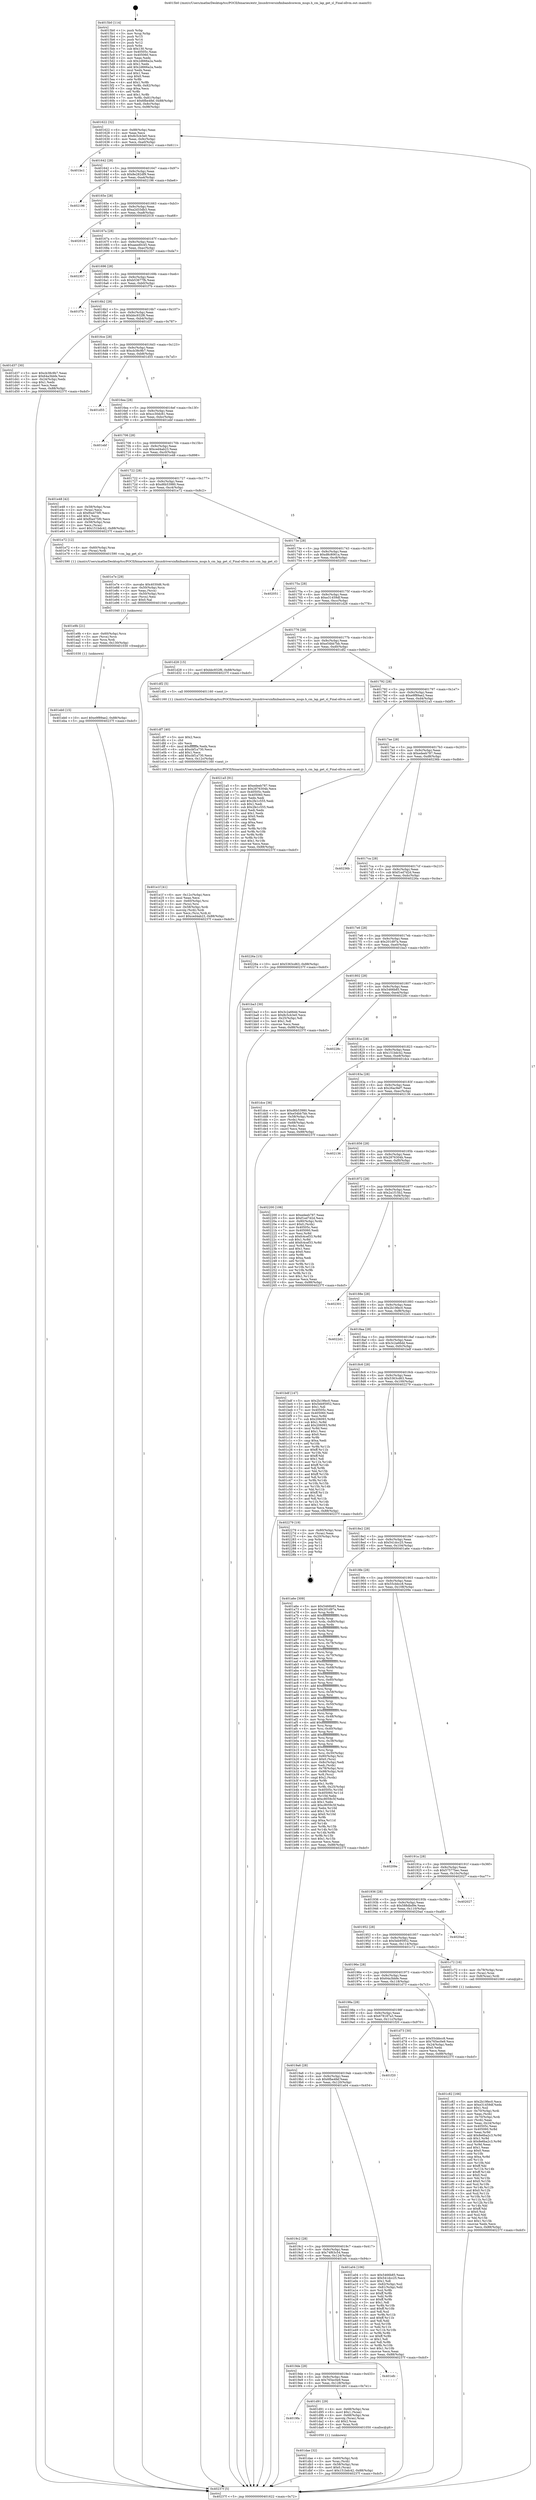 digraph "0x4015b0" {
  label = "0x4015b0 (/mnt/c/Users/mathe/Desktop/tcc/POCII/binaries/extr_linuxdriversinfinibandcorecm_msgs.h_cm_lap_get_sl_Final-ollvm.out::main(0))"
  labelloc = "t"
  node[shape=record]

  Entry [label="",width=0.3,height=0.3,shape=circle,fillcolor=black,style=filled]
  "0x401622" [label="{
     0x401622 [32]\l
     | [instrs]\l
     &nbsp;&nbsp;0x401622 \<+6\>: mov -0x88(%rbp),%eax\l
     &nbsp;&nbsp;0x401628 \<+2\>: mov %eax,%ecx\l
     &nbsp;&nbsp;0x40162a \<+6\>: sub $0x8c5cb3e0,%ecx\l
     &nbsp;&nbsp;0x401630 \<+6\>: mov %eax,-0x9c(%rbp)\l
     &nbsp;&nbsp;0x401636 \<+6\>: mov %ecx,-0xa0(%rbp)\l
     &nbsp;&nbsp;0x40163c \<+6\>: je 0000000000401bc1 \<main+0x611\>\l
  }"]
  "0x401bc1" [label="{
     0x401bc1\l
  }", style=dashed]
  "0x401642" [label="{
     0x401642 [28]\l
     | [instrs]\l
     &nbsp;&nbsp;0x401642 \<+5\>: jmp 0000000000401647 \<main+0x97\>\l
     &nbsp;&nbsp;0x401647 \<+6\>: mov -0x9c(%rbp),%eax\l
     &nbsp;&nbsp;0x40164d \<+5\>: sub $0x8e282df9,%eax\l
     &nbsp;&nbsp;0x401652 \<+6\>: mov %eax,-0xa4(%rbp)\l
     &nbsp;&nbsp;0x401658 \<+6\>: je 0000000000402196 \<main+0xbe6\>\l
  }"]
  Exit [label="",width=0.3,height=0.3,shape=circle,fillcolor=black,style=filled,peripheries=2]
  "0x402196" [label="{
     0x402196\l
  }", style=dashed]
  "0x40165e" [label="{
     0x40165e [28]\l
     | [instrs]\l
     &nbsp;&nbsp;0x40165e \<+5\>: jmp 0000000000401663 \<main+0xb3\>\l
     &nbsp;&nbsp;0x401663 \<+6\>: mov -0x9c(%rbp),%eax\l
     &nbsp;&nbsp;0x401669 \<+5\>: sub $0xa2d33db3,%eax\l
     &nbsp;&nbsp;0x40166e \<+6\>: mov %eax,-0xa8(%rbp)\l
     &nbsp;&nbsp;0x401674 \<+6\>: je 0000000000402018 \<main+0xa68\>\l
  }"]
  "0x401eb0" [label="{
     0x401eb0 [15]\l
     | [instrs]\l
     &nbsp;&nbsp;0x401eb0 \<+10\>: movl $0xe9f89ae2,-0x88(%rbp)\l
     &nbsp;&nbsp;0x401eba \<+5\>: jmp 000000000040237f \<main+0xdcf\>\l
  }"]
  "0x402018" [label="{
     0x402018\l
  }", style=dashed]
  "0x40167a" [label="{
     0x40167a [28]\l
     | [instrs]\l
     &nbsp;&nbsp;0x40167a \<+5\>: jmp 000000000040167f \<main+0xcf\>\l
     &nbsp;&nbsp;0x40167f \<+6\>: mov -0x9c(%rbp),%eax\l
     &nbsp;&nbsp;0x401685 \<+5\>: sub $0xaeed0c45,%eax\l
     &nbsp;&nbsp;0x40168a \<+6\>: mov %eax,-0xac(%rbp)\l
     &nbsp;&nbsp;0x401690 \<+6\>: je 0000000000402357 \<main+0xda7\>\l
  }"]
  "0x401e9b" [label="{
     0x401e9b [21]\l
     | [instrs]\l
     &nbsp;&nbsp;0x401e9b \<+4\>: mov -0x60(%rbp),%rcx\l
     &nbsp;&nbsp;0x401e9f \<+3\>: mov (%rcx),%rcx\l
     &nbsp;&nbsp;0x401ea2 \<+3\>: mov %rcx,%rdi\l
     &nbsp;&nbsp;0x401ea5 \<+6\>: mov %eax,-0x130(%rbp)\l
     &nbsp;&nbsp;0x401eab \<+5\>: call 0000000000401030 \<free@plt\>\l
     | [calls]\l
     &nbsp;&nbsp;0x401030 \{1\} (unknown)\l
  }"]
  "0x402357" [label="{
     0x402357\l
  }", style=dashed]
  "0x401696" [label="{
     0x401696 [28]\l
     | [instrs]\l
     &nbsp;&nbsp;0x401696 \<+5\>: jmp 000000000040169b \<main+0xeb\>\l
     &nbsp;&nbsp;0x40169b \<+6\>: mov -0x9c(%rbp),%eax\l
     &nbsp;&nbsp;0x4016a1 \<+5\>: sub $0xb53677fb,%eax\l
     &nbsp;&nbsp;0x4016a6 \<+6\>: mov %eax,-0xb0(%rbp)\l
     &nbsp;&nbsp;0x4016ac \<+6\>: je 0000000000401f7b \<main+0x9cb\>\l
  }"]
  "0x401e7e" [label="{
     0x401e7e [29]\l
     | [instrs]\l
     &nbsp;&nbsp;0x401e7e \<+10\>: movabs $0x4030d6,%rdi\l
     &nbsp;&nbsp;0x401e88 \<+4\>: mov -0x50(%rbp),%rcx\l
     &nbsp;&nbsp;0x401e8c \<+2\>: mov %eax,(%rcx)\l
     &nbsp;&nbsp;0x401e8e \<+4\>: mov -0x50(%rbp),%rcx\l
     &nbsp;&nbsp;0x401e92 \<+2\>: mov (%rcx),%esi\l
     &nbsp;&nbsp;0x401e94 \<+2\>: mov $0x0,%al\l
     &nbsp;&nbsp;0x401e96 \<+5\>: call 0000000000401040 \<printf@plt\>\l
     | [calls]\l
     &nbsp;&nbsp;0x401040 \{1\} (unknown)\l
  }"]
  "0x401f7b" [label="{
     0x401f7b\l
  }", style=dashed]
  "0x4016b2" [label="{
     0x4016b2 [28]\l
     | [instrs]\l
     &nbsp;&nbsp;0x4016b2 \<+5\>: jmp 00000000004016b7 \<main+0x107\>\l
     &nbsp;&nbsp;0x4016b7 \<+6\>: mov -0x9c(%rbp),%eax\l
     &nbsp;&nbsp;0x4016bd \<+5\>: sub $0xbbc932f6,%eax\l
     &nbsp;&nbsp;0x4016c2 \<+6\>: mov %eax,-0xb4(%rbp)\l
     &nbsp;&nbsp;0x4016c8 \<+6\>: je 0000000000401d37 \<main+0x787\>\l
  }"]
  "0x401e1f" [label="{
     0x401e1f [41]\l
     | [instrs]\l
     &nbsp;&nbsp;0x401e1f \<+6\>: mov -0x12c(%rbp),%ecx\l
     &nbsp;&nbsp;0x401e25 \<+3\>: imul %eax,%ecx\l
     &nbsp;&nbsp;0x401e28 \<+4\>: mov -0x60(%rbp),%rsi\l
     &nbsp;&nbsp;0x401e2c \<+3\>: mov (%rsi),%rsi\l
     &nbsp;&nbsp;0x401e2f \<+4\>: mov -0x58(%rbp),%rdi\l
     &nbsp;&nbsp;0x401e33 \<+3\>: movslq (%rdi),%rdi\l
     &nbsp;&nbsp;0x401e36 \<+3\>: mov %ecx,(%rsi,%rdi,4)\l
     &nbsp;&nbsp;0x401e39 \<+10\>: movl $0xced4ab23,-0x88(%rbp)\l
     &nbsp;&nbsp;0x401e43 \<+5\>: jmp 000000000040237f \<main+0xdcf\>\l
  }"]
  "0x401d37" [label="{
     0x401d37 [30]\l
     | [instrs]\l
     &nbsp;&nbsp;0x401d37 \<+5\>: mov $0xcb38c9b7,%eax\l
     &nbsp;&nbsp;0x401d3c \<+5\>: mov $0x64a3bbfe,%ecx\l
     &nbsp;&nbsp;0x401d41 \<+3\>: mov -0x24(%rbp),%edx\l
     &nbsp;&nbsp;0x401d44 \<+3\>: cmp $0x1,%edx\l
     &nbsp;&nbsp;0x401d47 \<+3\>: cmovl %ecx,%eax\l
     &nbsp;&nbsp;0x401d4a \<+6\>: mov %eax,-0x88(%rbp)\l
     &nbsp;&nbsp;0x401d50 \<+5\>: jmp 000000000040237f \<main+0xdcf\>\l
  }"]
  "0x4016ce" [label="{
     0x4016ce [28]\l
     | [instrs]\l
     &nbsp;&nbsp;0x4016ce \<+5\>: jmp 00000000004016d3 \<main+0x123\>\l
     &nbsp;&nbsp;0x4016d3 \<+6\>: mov -0x9c(%rbp),%eax\l
     &nbsp;&nbsp;0x4016d9 \<+5\>: sub $0xcb38c9b7,%eax\l
     &nbsp;&nbsp;0x4016de \<+6\>: mov %eax,-0xb8(%rbp)\l
     &nbsp;&nbsp;0x4016e4 \<+6\>: je 0000000000401d55 \<main+0x7a5\>\l
  }"]
  "0x401df7" [label="{
     0x401df7 [40]\l
     | [instrs]\l
     &nbsp;&nbsp;0x401df7 \<+5\>: mov $0x2,%ecx\l
     &nbsp;&nbsp;0x401dfc \<+1\>: cltd\l
     &nbsp;&nbsp;0x401dfd \<+2\>: idiv %ecx\l
     &nbsp;&nbsp;0x401dff \<+6\>: imul $0xfffffffe,%edx,%ecx\l
     &nbsp;&nbsp;0x401e05 \<+6\>: sub $0xcbf1a730,%ecx\l
     &nbsp;&nbsp;0x401e0b \<+3\>: add $0x1,%ecx\l
     &nbsp;&nbsp;0x401e0e \<+6\>: add $0xcbf1a730,%ecx\l
     &nbsp;&nbsp;0x401e14 \<+6\>: mov %ecx,-0x12c(%rbp)\l
     &nbsp;&nbsp;0x401e1a \<+5\>: call 0000000000401160 \<next_i\>\l
     | [calls]\l
     &nbsp;&nbsp;0x401160 \{1\} (/mnt/c/Users/mathe/Desktop/tcc/POCII/binaries/extr_linuxdriversinfinibandcorecm_msgs.h_cm_lap_get_sl_Final-ollvm.out::next_i)\l
  }"]
  "0x401d55" [label="{
     0x401d55\l
  }", style=dashed]
  "0x4016ea" [label="{
     0x4016ea [28]\l
     | [instrs]\l
     &nbsp;&nbsp;0x4016ea \<+5\>: jmp 00000000004016ef \<main+0x13f\>\l
     &nbsp;&nbsp;0x4016ef \<+6\>: mov -0x9c(%rbp),%eax\l
     &nbsp;&nbsp;0x4016f5 \<+5\>: sub $0xcc30dc81,%eax\l
     &nbsp;&nbsp;0x4016fa \<+6\>: mov %eax,-0xbc(%rbp)\l
     &nbsp;&nbsp;0x401700 \<+6\>: je 0000000000401ebf \<main+0x90f\>\l
  }"]
  "0x401dae" [label="{
     0x401dae [32]\l
     | [instrs]\l
     &nbsp;&nbsp;0x401dae \<+4\>: mov -0x60(%rbp),%rdi\l
     &nbsp;&nbsp;0x401db2 \<+3\>: mov %rax,(%rdi)\l
     &nbsp;&nbsp;0x401db5 \<+4\>: mov -0x58(%rbp),%rax\l
     &nbsp;&nbsp;0x401db9 \<+6\>: movl $0x0,(%rax)\l
     &nbsp;&nbsp;0x401dbf \<+10\>: movl $0x151bdc42,-0x88(%rbp)\l
     &nbsp;&nbsp;0x401dc9 \<+5\>: jmp 000000000040237f \<main+0xdcf\>\l
  }"]
  "0x401ebf" [label="{
     0x401ebf\l
  }", style=dashed]
  "0x401706" [label="{
     0x401706 [28]\l
     | [instrs]\l
     &nbsp;&nbsp;0x401706 \<+5\>: jmp 000000000040170b \<main+0x15b\>\l
     &nbsp;&nbsp;0x40170b \<+6\>: mov -0x9c(%rbp),%eax\l
     &nbsp;&nbsp;0x401711 \<+5\>: sub $0xced4ab23,%eax\l
     &nbsp;&nbsp;0x401716 \<+6\>: mov %eax,-0xc0(%rbp)\l
     &nbsp;&nbsp;0x40171c \<+6\>: je 0000000000401e48 \<main+0x898\>\l
  }"]
  "0x4019fa" [label="{
     0x4019fa\l
  }", style=dashed]
  "0x401e48" [label="{
     0x401e48 [42]\l
     | [instrs]\l
     &nbsp;&nbsp;0x401e48 \<+4\>: mov -0x58(%rbp),%rax\l
     &nbsp;&nbsp;0x401e4c \<+2\>: mov (%rax),%ecx\l
     &nbsp;&nbsp;0x401e4e \<+6\>: sub $0xf0a475f0,%ecx\l
     &nbsp;&nbsp;0x401e54 \<+3\>: add $0x1,%ecx\l
     &nbsp;&nbsp;0x401e57 \<+6\>: add $0xf0a475f0,%ecx\l
     &nbsp;&nbsp;0x401e5d \<+4\>: mov -0x58(%rbp),%rax\l
     &nbsp;&nbsp;0x401e61 \<+2\>: mov %ecx,(%rax)\l
     &nbsp;&nbsp;0x401e63 \<+10\>: movl $0x151bdc42,-0x88(%rbp)\l
     &nbsp;&nbsp;0x401e6d \<+5\>: jmp 000000000040237f \<main+0xdcf\>\l
  }"]
  "0x401722" [label="{
     0x401722 [28]\l
     | [instrs]\l
     &nbsp;&nbsp;0x401722 \<+5\>: jmp 0000000000401727 \<main+0x177\>\l
     &nbsp;&nbsp;0x401727 \<+6\>: mov -0x9c(%rbp),%eax\l
     &nbsp;&nbsp;0x40172d \<+5\>: sub $0xd6b53980,%eax\l
     &nbsp;&nbsp;0x401732 \<+6\>: mov %eax,-0xc4(%rbp)\l
     &nbsp;&nbsp;0x401738 \<+6\>: je 0000000000401e72 \<main+0x8c2\>\l
  }"]
  "0x401d91" [label="{
     0x401d91 [29]\l
     | [instrs]\l
     &nbsp;&nbsp;0x401d91 \<+4\>: mov -0x68(%rbp),%rax\l
     &nbsp;&nbsp;0x401d95 \<+6\>: movl $0x1,(%rax)\l
     &nbsp;&nbsp;0x401d9b \<+4\>: mov -0x68(%rbp),%rax\l
     &nbsp;&nbsp;0x401d9f \<+3\>: movslq (%rax),%rax\l
     &nbsp;&nbsp;0x401da2 \<+4\>: shl $0x2,%rax\l
     &nbsp;&nbsp;0x401da6 \<+3\>: mov %rax,%rdi\l
     &nbsp;&nbsp;0x401da9 \<+5\>: call 0000000000401050 \<malloc@plt\>\l
     | [calls]\l
     &nbsp;&nbsp;0x401050 \{1\} (unknown)\l
  }"]
  "0x401e72" [label="{
     0x401e72 [12]\l
     | [instrs]\l
     &nbsp;&nbsp;0x401e72 \<+4\>: mov -0x60(%rbp),%rax\l
     &nbsp;&nbsp;0x401e76 \<+3\>: mov (%rax),%rdi\l
     &nbsp;&nbsp;0x401e79 \<+5\>: call 0000000000401590 \<cm_lap_get_sl\>\l
     | [calls]\l
     &nbsp;&nbsp;0x401590 \{1\} (/mnt/c/Users/mathe/Desktop/tcc/POCII/binaries/extr_linuxdriversinfinibandcorecm_msgs.h_cm_lap_get_sl_Final-ollvm.out::cm_lap_get_sl)\l
  }"]
  "0x40173e" [label="{
     0x40173e [28]\l
     | [instrs]\l
     &nbsp;&nbsp;0x40173e \<+5\>: jmp 0000000000401743 \<main+0x193\>\l
     &nbsp;&nbsp;0x401743 \<+6\>: mov -0x9c(%rbp),%eax\l
     &nbsp;&nbsp;0x401749 \<+5\>: sub $0xd8c8061a,%eax\l
     &nbsp;&nbsp;0x40174e \<+6\>: mov %eax,-0xc8(%rbp)\l
     &nbsp;&nbsp;0x401754 \<+6\>: je 0000000000402051 \<main+0xaa1\>\l
  }"]
  "0x4019de" [label="{
     0x4019de [28]\l
     | [instrs]\l
     &nbsp;&nbsp;0x4019de \<+5\>: jmp 00000000004019e3 \<main+0x433\>\l
     &nbsp;&nbsp;0x4019e3 \<+6\>: mov -0x9c(%rbp),%eax\l
     &nbsp;&nbsp;0x4019e9 \<+5\>: sub $0x765ec0e9,%eax\l
     &nbsp;&nbsp;0x4019ee \<+6\>: mov %eax,-0x128(%rbp)\l
     &nbsp;&nbsp;0x4019f4 \<+6\>: je 0000000000401d91 \<main+0x7e1\>\l
  }"]
  "0x402051" [label="{
     0x402051\l
  }", style=dashed]
  "0x40175a" [label="{
     0x40175a [28]\l
     | [instrs]\l
     &nbsp;&nbsp;0x40175a \<+5\>: jmp 000000000040175f \<main+0x1af\>\l
     &nbsp;&nbsp;0x40175f \<+6\>: mov -0x9c(%rbp),%eax\l
     &nbsp;&nbsp;0x401765 \<+5\>: sub $0xe31459df,%eax\l
     &nbsp;&nbsp;0x40176a \<+6\>: mov %eax,-0xcc(%rbp)\l
     &nbsp;&nbsp;0x401770 \<+6\>: je 0000000000401d28 \<main+0x778\>\l
  }"]
  "0x401efc" [label="{
     0x401efc\l
  }", style=dashed]
  "0x401d28" [label="{
     0x401d28 [15]\l
     | [instrs]\l
     &nbsp;&nbsp;0x401d28 \<+10\>: movl $0xbbc932f6,-0x88(%rbp)\l
     &nbsp;&nbsp;0x401d32 \<+5\>: jmp 000000000040237f \<main+0xdcf\>\l
  }"]
  "0x401776" [label="{
     0x401776 [28]\l
     | [instrs]\l
     &nbsp;&nbsp;0x401776 \<+5\>: jmp 000000000040177b \<main+0x1cb\>\l
     &nbsp;&nbsp;0x40177b \<+6\>: mov -0x9c(%rbp),%eax\l
     &nbsp;&nbsp;0x401781 \<+5\>: sub $0xe54bb7bb,%eax\l
     &nbsp;&nbsp;0x401786 \<+6\>: mov %eax,-0xd0(%rbp)\l
     &nbsp;&nbsp;0x40178c \<+6\>: je 0000000000401df2 \<main+0x842\>\l
  }"]
  "0x401c82" [label="{
     0x401c82 [166]\l
     | [instrs]\l
     &nbsp;&nbsp;0x401c82 \<+5\>: mov $0x2b19fec0,%ecx\l
     &nbsp;&nbsp;0x401c87 \<+5\>: mov $0xe31459df,%edx\l
     &nbsp;&nbsp;0x401c8c \<+3\>: mov $0x1,%sil\l
     &nbsp;&nbsp;0x401c8f \<+4\>: mov -0x70(%rbp),%rdi\l
     &nbsp;&nbsp;0x401c93 \<+2\>: mov %eax,(%rdi)\l
     &nbsp;&nbsp;0x401c95 \<+4\>: mov -0x70(%rbp),%rdi\l
     &nbsp;&nbsp;0x401c99 \<+2\>: mov (%rdi),%eax\l
     &nbsp;&nbsp;0x401c9b \<+3\>: mov %eax,-0x24(%rbp)\l
     &nbsp;&nbsp;0x401c9e \<+7\>: mov 0x40505c,%eax\l
     &nbsp;&nbsp;0x401ca5 \<+8\>: mov 0x405060,%r8d\l
     &nbsp;&nbsp;0x401cad \<+3\>: mov %eax,%r9d\l
     &nbsp;&nbsp;0x401cb0 \<+7\>: add $0x8e6ba2c3,%r9d\l
     &nbsp;&nbsp;0x401cb7 \<+4\>: sub $0x1,%r9d\l
     &nbsp;&nbsp;0x401cbb \<+7\>: sub $0x8e6ba2c3,%r9d\l
     &nbsp;&nbsp;0x401cc2 \<+4\>: imul %r9d,%eax\l
     &nbsp;&nbsp;0x401cc6 \<+3\>: and $0x1,%eax\l
     &nbsp;&nbsp;0x401cc9 \<+3\>: cmp $0x0,%eax\l
     &nbsp;&nbsp;0x401ccc \<+4\>: sete %r10b\l
     &nbsp;&nbsp;0x401cd0 \<+4\>: cmp $0xa,%r8d\l
     &nbsp;&nbsp;0x401cd4 \<+4\>: setl %r11b\l
     &nbsp;&nbsp;0x401cd8 \<+3\>: mov %r10b,%bl\l
     &nbsp;&nbsp;0x401cdb \<+3\>: xor $0xff,%bl\l
     &nbsp;&nbsp;0x401cde \<+3\>: mov %r11b,%r14b\l
     &nbsp;&nbsp;0x401ce1 \<+4\>: xor $0xff,%r14b\l
     &nbsp;&nbsp;0x401ce5 \<+4\>: xor $0x0,%sil\l
     &nbsp;&nbsp;0x401ce9 \<+3\>: mov %bl,%r15b\l
     &nbsp;&nbsp;0x401cec \<+4\>: and $0x0,%r15b\l
     &nbsp;&nbsp;0x401cf0 \<+3\>: and %sil,%r10b\l
     &nbsp;&nbsp;0x401cf3 \<+3\>: mov %r14b,%r12b\l
     &nbsp;&nbsp;0x401cf6 \<+4\>: and $0x0,%r12b\l
     &nbsp;&nbsp;0x401cfa \<+3\>: and %sil,%r11b\l
     &nbsp;&nbsp;0x401cfd \<+3\>: or %r10b,%r15b\l
     &nbsp;&nbsp;0x401d00 \<+3\>: or %r11b,%r12b\l
     &nbsp;&nbsp;0x401d03 \<+3\>: xor %r12b,%r15b\l
     &nbsp;&nbsp;0x401d06 \<+3\>: or %r14b,%bl\l
     &nbsp;&nbsp;0x401d09 \<+3\>: xor $0xff,%bl\l
     &nbsp;&nbsp;0x401d0c \<+4\>: or $0x0,%sil\l
     &nbsp;&nbsp;0x401d10 \<+3\>: and %sil,%bl\l
     &nbsp;&nbsp;0x401d13 \<+3\>: or %bl,%r15b\l
     &nbsp;&nbsp;0x401d16 \<+4\>: test $0x1,%r15b\l
     &nbsp;&nbsp;0x401d1a \<+3\>: cmovne %edx,%ecx\l
     &nbsp;&nbsp;0x401d1d \<+6\>: mov %ecx,-0x88(%rbp)\l
     &nbsp;&nbsp;0x401d23 \<+5\>: jmp 000000000040237f \<main+0xdcf\>\l
  }"]
  "0x401df2" [label="{
     0x401df2 [5]\l
     | [instrs]\l
     &nbsp;&nbsp;0x401df2 \<+5\>: call 0000000000401160 \<next_i\>\l
     | [calls]\l
     &nbsp;&nbsp;0x401160 \{1\} (/mnt/c/Users/mathe/Desktop/tcc/POCII/binaries/extr_linuxdriversinfinibandcorecm_msgs.h_cm_lap_get_sl_Final-ollvm.out::next_i)\l
  }"]
  "0x401792" [label="{
     0x401792 [28]\l
     | [instrs]\l
     &nbsp;&nbsp;0x401792 \<+5\>: jmp 0000000000401797 \<main+0x1e7\>\l
     &nbsp;&nbsp;0x401797 \<+6\>: mov -0x9c(%rbp),%eax\l
     &nbsp;&nbsp;0x40179d \<+5\>: sub $0xe9f89ae2,%eax\l
     &nbsp;&nbsp;0x4017a2 \<+6\>: mov %eax,-0xd4(%rbp)\l
     &nbsp;&nbsp;0x4017a8 \<+6\>: je 00000000004021a5 \<main+0xbf5\>\l
  }"]
  "0x4015b0" [label="{
     0x4015b0 [114]\l
     | [instrs]\l
     &nbsp;&nbsp;0x4015b0 \<+1\>: push %rbp\l
     &nbsp;&nbsp;0x4015b1 \<+3\>: mov %rsp,%rbp\l
     &nbsp;&nbsp;0x4015b4 \<+2\>: push %r15\l
     &nbsp;&nbsp;0x4015b6 \<+2\>: push %r14\l
     &nbsp;&nbsp;0x4015b8 \<+2\>: push %r12\l
     &nbsp;&nbsp;0x4015ba \<+1\>: push %rbx\l
     &nbsp;&nbsp;0x4015bb \<+7\>: sub $0x130,%rsp\l
     &nbsp;&nbsp;0x4015c2 \<+7\>: mov 0x40505c,%eax\l
     &nbsp;&nbsp;0x4015c9 \<+7\>: mov 0x405060,%ecx\l
     &nbsp;&nbsp;0x4015d0 \<+2\>: mov %eax,%edx\l
     &nbsp;&nbsp;0x4015d2 \<+6\>: sub $0x2d666a2a,%edx\l
     &nbsp;&nbsp;0x4015d8 \<+3\>: sub $0x1,%edx\l
     &nbsp;&nbsp;0x4015db \<+6\>: add $0x2d666a2a,%edx\l
     &nbsp;&nbsp;0x4015e1 \<+3\>: imul %edx,%eax\l
     &nbsp;&nbsp;0x4015e4 \<+3\>: and $0x1,%eax\l
     &nbsp;&nbsp;0x4015e7 \<+3\>: cmp $0x0,%eax\l
     &nbsp;&nbsp;0x4015ea \<+4\>: sete %r8b\l
     &nbsp;&nbsp;0x4015ee \<+4\>: and $0x1,%r8b\l
     &nbsp;&nbsp;0x4015f2 \<+7\>: mov %r8b,-0x82(%rbp)\l
     &nbsp;&nbsp;0x4015f9 \<+3\>: cmp $0xa,%ecx\l
     &nbsp;&nbsp;0x4015fc \<+4\>: setl %r8b\l
     &nbsp;&nbsp;0x401600 \<+4\>: and $0x1,%r8b\l
     &nbsp;&nbsp;0x401604 \<+7\>: mov %r8b,-0x81(%rbp)\l
     &nbsp;&nbsp;0x40160b \<+10\>: movl $0x6fbe4fef,-0x88(%rbp)\l
     &nbsp;&nbsp;0x401615 \<+6\>: mov %edi,-0x8c(%rbp)\l
     &nbsp;&nbsp;0x40161b \<+7\>: mov %rsi,-0x98(%rbp)\l
  }"]
  "0x4021a5" [label="{
     0x4021a5 [91]\l
     | [instrs]\l
     &nbsp;&nbsp;0x4021a5 \<+5\>: mov $0xedeeb787,%eax\l
     &nbsp;&nbsp;0x4021aa \<+5\>: mov $0x2876304b,%ecx\l
     &nbsp;&nbsp;0x4021af \<+7\>: mov 0x40505c,%edx\l
     &nbsp;&nbsp;0x4021b6 \<+7\>: mov 0x405060,%esi\l
     &nbsp;&nbsp;0x4021bd \<+2\>: mov %edx,%edi\l
     &nbsp;&nbsp;0x4021bf \<+6\>: add $0x2fe1c555,%edi\l
     &nbsp;&nbsp;0x4021c5 \<+3\>: sub $0x1,%edi\l
     &nbsp;&nbsp;0x4021c8 \<+6\>: sub $0x2fe1c555,%edi\l
     &nbsp;&nbsp;0x4021ce \<+3\>: imul %edi,%edx\l
     &nbsp;&nbsp;0x4021d1 \<+3\>: and $0x1,%edx\l
     &nbsp;&nbsp;0x4021d4 \<+3\>: cmp $0x0,%edx\l
     &nbsp;&nbsp;0x4021d7 \<+4\>: sete %r8b\l
     &nbsp;&nbsp;0x4021db \<+3\>: cmp $0xa,%esi\l
     &nbsp;&nbsp;0x4021de \<+4\>: setl %r9b\l
     &nbsp;&nbsp;0x4021e2 \<+3\>: mov %r8b,%r10b\l
     &nbsp;&nbsp;0x4021e5 \<+3\>: and %r9b,%r10b\l
     &nbsp;&nbsp;0x4021e8 \<+3\>: xor %r9b,%r8b\l
     &nbsp;&nbsp;0x4021eb \<+3\>: or %r8b,%r10b\l
     &nbsp;&nbsp;0x4021ee \<+4\>: test $0x1,%r10b\l
     &nbsp;&nbsp;0x4021f2 \<+3\>: cmovne %ecx,%eax\l
     &nbsp;&nbsp;0x4021f5 \<+6\>: mov %eax,-0x88(%rbp)\l
     &nbsp;&nbsp;0x4021fb \<+5\>: jmp 000000000040237f \<main+0xdcf\>\l
  }"]
  "0x4017ae" [label="{
     0x4017ae [28]\l
     | [instrs]\l
     &nbsp;&nbsp;0x4017ae \<+5\>: jmp 00000000004017b3 \<main+0x203\>\l
     &nbsp;&nbsp;0x4017b3 \<+6\>: mov -0x9c(%rbp),%eax\l
     &nbsp;&nbsp;0x4017b9 \<+5\>: sub $0xedeeb787,%eax\l
     &nbsp;&nbsp;0x4017be \<+6\>: mov %eax,-0xd8(%rbp)\l
     &nbsp;&nbsp;0x4017c4 \<+6\>: je 000000000040236b \<main+0xdbb\>\l
  }"]
  "0x40237f" [label="{
     0x40237f [5]\l
     | [instrs]\l
     &nbsp;&nbsp;0x40237f \<+5\>: jmp 0000000000401622 \<main+0x72\>\l
  }"]
  "0x40236b" [label="{
     0x40236b\l
  }", style=dashed]
  "0x4017ca" [label="{
     0x4017ca [28]\l
     | [instrs]\l
     &nbsp;&nbsp;0x4017ca \<+5\>: jmp 00000000004017cf \<main+0x21f\>\l
     &nbsp;&nbsp;0x4017cf \<+6\>: mov -0x9c(%rbp),%eax\l
     &nbsp;&nbsp;0x4017d5 \<+5\>: sub $0xf1ed7d2d,%eax\l
     &nbsp;&nbsp;0x4017da \<+6\>: mov %eax,-0xdc(%rbp)\l
     &nbsp;&nbsp;0x4017e0 \<+6\>: je 000000000040226a \<main+0xcba\>\l
  }"]
  "0x4019c2" [label="{
     0x4019c2 [28]\l
     | [instrs]\l
     &nbsp;&nbsp;0x4019c2 \<+5\>: jmp 00000000004019c7 \<main+0x417\>\l
     &nbsp;&nbsp;0x4019c7 \<+6\>: mov -0x9c(%rbp),%eax\l
     &nbsp;&nbsp;0x4019cd \<+5\>: sub $0x74f63c54,%eax\l
     &nbsp;&nbsp;0x4019d2 \<+6\>: mov %eax,-0x124(%rbp)\l
     &nbsp;&nbsp;0x4019d8 \<+6\>: je 0000000000401efc \<main+0x94c\>\l
  }"]
  "0x40226a" [label="{
     0x40226a [15]\l
     | [instrs]\l
     &nbsp;&nbsp;0x40226a \<+10\>: movl $0x5363cd63,-0x88(%rbp)\l
     &nbsp;&nbsp;0x402274 \<+5\>: jmp 000000000040237f \<main+0xdcf\>\l
  }"]
  "0x4017e6" [label="{
     0x4017e6 [28]\l
     | [instrs]\l
     &nbsp;&nbsp;0x4017e6 \<+5\>: jmp 00000000004017eb \<main+0x23b\>\l
     &nbsp;&nbsp;0x4017eb \<+6\>: mov -0x9c(%rbp),%eax\l
     &nbsp;&nbsp;0x4017f1 \<+5\>: sub $0x201d97a,%eax\l
     &nbsp;&nbsp;0x4017f6 \<+6\>: mov %eax,-0xe0(%rbp)\l
     &nbsp;&nbsp;0x4017fc \<+6\>: je 0000000000401ba3 \<main+0x5f3\>\l
  }"]
  "0x401a04" [label="{
     0x401a04 [106]\l
     | [instrs]\l
     &nbsp;&nbsp;0x401a04 \<+5\>: mov $0x5466b85,%eax\l
     &nbsp;&nbsp;0x401a09 \<+5\>: mov $0x541dcc25,%ecx\l
     &nbsp;&nbsp;0x401a0e \<+2\>: mov $0x1,%dl\l
     &nbsp;&nbsp;0x401a10 \<+7\>: mov -0x82(%rbp),%sil\l
     &nbsp;&nbsp;0x401a17 \<+7\>: mov -0x81(%rbp),%dil\l
     &nbsp;&nbsp;0x401a1e \<+3\>: mov %sil,%r8b\l
     &nbsp;&nbsp;0x401a21 \<+4\>: xor $0xff,%r8b\l
     &nbsp;&nbsp;0x401a25 \<+3\>: mov %dil,%r9b\l
     &nbsp;&nbsp;0x401a28 \<+4\>: xor $0xff,%r9b\l
     &nbsp;&nbsp;0x401a2c \<+3\>: xor $0x1,%dl\l
     &nbsp;&nbsp;0x401a2f \<+3\>: mov %r8b,%r10b\l
     &nbsp;&nbsp;0x401a32 \<+4\>: and $0xff,%r10b\l
     &nbsp;&nbsp;0x401a36 \<+3\>: and %dl,%sil\l
     &nbsp;&nbsp;0x401a39 \<+3\>: mov %r9b,%r11b\l
     &nbsp;&nbsp;0x401a3c \<+4\>: and $0xff,%r11b\l
     &nbsp;&nbsp;0x401a40 \<+3\>: and %dl,%dil\l
     &nbsp;&nbsp;0x401a43 \<+3\>: or %sil,%r10b\l
     &nbsp;&nbsp;0x401a46 \<+3\>: or %dil,%r11b\l
     &nbsp;&nbsp;0x401a49 \<+3\>: xor %r11b,%r10b\l
     &nbsp;&nbsp;0x401a4c \<+3\>: or %r9b,%r8b\l
     &nbsp;&nbsp;0x401a4f \<+4\>: xor $0xff,%r8b\l
     &nbsp;&nbsp;0x401a53 \<+3\>: or $0x1,%dl\l
     &nbsp;&nbsp;0x401a56 \<+3\>: and %dl,%r8b\l
     &nbsp;&nbsp;0x401a59 \<+3\>: or %r8b,%r10b\l
     &nbsp;&nbsp;0x401a5c \<+4\>: test $0x1,%r10b\l
     &nbsp;&nbsp;0x401a60 \<+3\>: cmovne %ecx,%eax\l
     &nbsp;&nbsp;0x401a63 \<+6\>: mov %eax,-0x88(%rbp)\l
     &nbsp;&nbsp;0x401a69 \<+5\>: jmp 000000000040237f \<main+0xdcf\>\l
  }"]
  "0x401ba3" [label="{
     0x401ba3 [30]\l
     | [instrs]\l
     &nbsp;&nbsp;0x401ba3 \<+5\>: mov $0x3c2a66dd,%eax\l
     &nbsp;&nbsp;0x401ba8 \<+5\>: mov $0x8c5cb3e0,%ecx\l
     &nbsp;&nbsp;0x401bad \<+3\>: mov -0x25(%rbp),%dl\l
     &nbsp;&nbsp;0x401bb0 \<+3\>: test $0x1,%dl\l
     &nbsp;&nbsp;0x401bb3 \<+3\>: cmovne %ecx,%eax\l
     &nbsp;&nbsp;0x401bb6 \<+6\>: mov %eax,-0x88(%rbp)\l
     &nbsp;&nbsp;0x401bbc \<+5\>: jmp 000000000040237f \<main+0xdcf\>\l
  }"]
  "0x401802" [label="{
     0x401802 [28]\l
     | [instrs]\l
     &nbsp;&nbsp;0x401802 \<+5\>: jmp 0000000000401807 \<main+0x257\>\l
     &nbsp;&nbsp;0x401807 \<+6\>: mov -0x9c(%rbp),%eax\l
     &nbsp;&nbsp;0x40180d \<+5\>: sub $0x5466b85,%eax\l
     &nbsp;&nbsp;0x401812 \<+6\>: mov %eax,-0xe4(%rbp)\l
     &nbsp;&nbsp;0x401818 \<+6\>: je 000000000040228c \<main+0xcdc\>\l
  }"]
  "0x4019a6" [label="{
     0x4019a6 [28]\l
     | [instrs]\l
     &nbsp;&nbsp;0x4019a6 \<+5\>: jmp 00000000004019ab \<main+0x3fb\>\l
     &nbsp;&nbsp;0x4019ab \<+6\>: mov -0x9c(%rbp),%eax\l
     &nbsp;&nbsp;0x4019b1 \<+5\>: sub $0x6fbe4fef,%eax\l
     &nbsp;&nbsp;0x4019b6 \<+6\>: mov %eax,-0x120(%rbp)\l
     &nbsp;&nbsp;0x4019bc \<+6\>: je 0000000000401a04 \<main+0x454\>\l
  }"]
  "0x40228c" [label="{
     0x40228c\l
  }", style=dashed]
  "0x40181e" [label="{
     0x40181e [28]\l
     | [instrs]\l
     &nbsp;&nbsp;0x40181e \<+5\>: jmp 0000000000401823 \<main+0x273\>\l
     &nbsp;&nbsp;0x401823 \<+6\>: mov -0x9c(%rbp),%eax\l
     &nbsp;&nbsp;0x401829 \<+5\>: sub $0x151bdc42,%eax\l
     &nbsp;&nbsp;0x40182e \<+6\>: mov %eax,-0xe8(%rbp)\l
     &nbsp;&nbsp;0x401834 \<+6\>: je 0000000000401dce \<main+0x81e\>\l
  }"]
  "0x401f20" [label="{
     0x401f20\l
  }", style=dashed]
  "0x401dce" [label="{
     0x401dce [36]\l
     | [instrs]\l
     &nbsp;&nbsp;0x401dce \<+5\>: mov $0xd6b53980,%eax\l
     &nbsp;&nbsp;0x401dd3 \<+5\>: mov $0xe54bb7bb,%ecx\l
     &nbsp;&nbsp;0x401dd8 \<+4\>: mov -0x58(%rbp),%rdx\l
     &nbsp;&nbsp;0x401ddc \<+2\>: mov (%rdx),%esi\l
     &nbsp;&nbsp;0x401dde \<+4\>: mov -0x68(%rbp),%rdx\l
     &nbsp;&nbsp;0x401de2 \<+2\>: cmp (%rdx),%esi\l
     &nbsp;&nbsp;0x401de4 \<+3\>: cmovl %ecx,%eax\l
     &nbsp;&nbsp;0x401de7 \<+6\>: mov %eax,-0x88(%rbp)\l
     &nbsp;&nbsp;0x401ded \<+5\>: jmp 000000000040237f \<main+0xdcf\>\l
  }"]
  "0x40183a" [label="{
     0x40183a [28]\l
     | [instrs]\l
     &nbsp;&nbsp;0x40183a \<+5\>: jmp 000000000040183f \<main+0x28f\>\l
     &nbsp;&nbsp;0x40183f \<+6\>: mov -0x9c(%rbp),%eax\l
     &nbsp;&nbsp;0x401845 \<+5\>: sub $0x26ac9ef7,%eax\l
     &nbsp;&nbsp;0x40184a \<+6\>: mov %eax,-0xec(%rbp)\l
     &nbsp;&nbsp;0x401850 \<+6\>: je 0000000000402136 \<main+0xb86\>\l
  }"]
  "0x40198a" [label="{
     0x40198a [28]\l
     | [instrs]\l
     &nbsp;&nbsp;0x40198a \<+5\>: jmp 000000000040198f \<main+0x3df\>\l
     &nbsp;&nbsp;0x40198f \<+6\>: mov -0x9c(%rbp),%eax\l
     &nbsp;&nbsp;0x401995 \<+5\>: sub $0x678187a3,%eax\l
     &nbsp;&nbsp;0x40199a \<+6\>: mov %eax,-0x11c(%rbp)\l
     &nbsp;&nbsp;0x4019a0 \<+6\>: je 0000000000401f20 \<main+0x970\>\l
  }"]
  "0x402136" [label="{
     0x402136\l
  }", style=dashed]
  "0x401856" [label="{
     0x401856 [28]\l
     | [instrs]\l
     &nbsp;&nbsp;0x401856 \<+5\>: jmp 000000000040185b \<main+0x2ab\>\l
     &nbsp;&nbsp;0x40185b \<+6\>: mov -0x9c(%rbp),%eax\l
     &nbsp;&nbsp;0x401861 \<+5\>: sub $0x2876304b,%eax\l
     &nbsp;&nbsp;0x401866 \<+6\>: mov %eax,-0xf0(%rbp)\l
     &nbsp;&nbsp;0x40186c \<+6\>: je 0000000000402200 \<main+0xc50\>\l
  }"]
  "0x401d73" [label="{
     0x401d73 [30]\l
     | [instrs]\l
     &nbsp;&nbsp;0x401d73 \<+5\>: mov $0x55cbbcc8,%eax\l
     &nbsp;&nbsp;0x401d78 \<+5\>: mov $0x765ec0e9,%ecx\l
     &nbsp;&nbsp;0x401d7d \<+3\>: mov -0x24(%rbp),%edx\l
     &nbsp;&nbsp;0x401d80 \<+3\>: cmp $0x0,%edx\l
     &nbsp;&nbsp;0x401d83 \<+3\>: cmove %ecx,%eax\l
     &nbsp;&nbsp;0x401d86 \<+6\>: mov %eax,-0x88(%rbp)\l
     &nbsp;&nbsp;0x401d8c \<+5\>: jmp 000000000040237f \<main+0xdcf\>\l
  }"]
  "0x402200" [label="{
     0x402200 [106]\l
     | [instrs]\l
     &nbsp;&nbsp;0x402200 \<+5\>: mov $0xedeeb787,%eax\l
     &nbsp;&nbsp;0x402205 \<+5\>: mov $0xf1ed7d2d,%ecx\l
     &nbsp;&nbsp;0x40220a \<+4\>: mov -0x80(%rbp),%rdx\l
     &nbsp;&nbsp;0x40220e \<+6\>: movl $0x0,(%rdx)\l
     &nbsp;&nbsp;0x402214 \<+7\>: mov 0x40505c,%esi\l
     &nbsp;&nbsp;0x40221b \<+7\>: mov 0x405060,%edi\l
     &nbsp;&nbsp;0x402222 \<+3\>: mov %esi,%r8d\l
     &nbsp;&nbsp;0x402225 \<+7\>: sub $0xfc4cef33,%r8d\l
     &nbsp;&nbsp;0x40222c \<+4\>: sub $0x1,%r8d\l
     &nbsp;&nbsp;0x402230 \<+7\>: add $0xfc4cef33,%r8d\l
     &nbsp;&nbsp;0x402237 \<+4\>: imul %r8d,%esi\l
     &nbsp;&nbsp;0x40223b \<+3\>: and $0x1,%esi\l
     &nbsp;&nbsp;0x40223e \<+3\>: cmp $0x0,%esi\l
     &nbsp;&nbsp;0x402241 \<+4\>: sete %r9b\l
     &nbsp;&nbsp;0x402245 \<+3\>: cmp $0xa,%edi\l
     &nbsp;&nbsp;0x402248 \<+4\>: setl %r10b\l
     &nbsp;&nbsp;0x40224c \<+3\>: mov %r9b,%r11b\l
     &nbsp;&nbsp;0x40224f \<+3\>: and %r10b,%r11b\l
     &nbsp;&nbsp;0x402252 \<+3\>: xor %r10b,%r9b\l
     &nbsp;&nbsp;0x402255 \<+3\>: or %r9b,%r11b\l
     &nbsp;&nbsp;0x402258 \<+4\>: test $0x1,%r11b\l
     &nbsp;&nbsp;0x40225c \<+3\>: cmovne %ecx,%eax\l
     &nbsp;&nbsp;0x40225f \<+6\>: mov %eax,-0x88(%rbp)\l
     &nbsp;&nbsp;0x402265 \<+5\>: jmp 000000000040237f \<main+0xdcf\>\l
  }"]
  "0x401872" [label="{
     0x401872 [28]\l
     | [instrs]\l
     &nbsp;&nbsp;0x401872 \<+5\>: jmp 0000000000401877 \<main+0x2c7\>\l
     &nbsp;&nbsp;0x401877 \<+6\>: mov -0x9c(%rbp),%eax\l
     &nbsp;&nbsp;0x40187d \<+5\>: sub $0x2a1f15b2,%eax\l
     &nbsp;&nbsp;0x401882 \<+6\>: mov %eax,-0xf4(%rbp)\l
     &nbsp;&nbsp;0x401888 \<+6\>: je 0000000000402301 \<main+0xd51\>\l
  }"]
  "0x40196e" [label="{
     0x40196e [28]\l
     | [instrs]\l
     &nbsp;&nbsp;0x40196e \<+5\>: jmp 0000000000401973 \<main+0x3c3\>\l
     &nbsp;&nbsp;0x401973 \<+6\>: mov -0x9c(%rbp),%eax\l
     &nbsp;&nbsp;0x401979 \<+5\>: sub $0x64a3bbfe,%eax\l
     &nbsp;&nbsp;0x40197e \<+6\>: mov %eax,-0x118(%rbp)\l
     &nbsp;&nbsp;0x401984 \<+6\>: je 0000000000401d73 \<main+0x7c3\>\l
  }"]
  "0x402301" [label="{
     0x402301\l
  }", style=dashed]
  "0x40188e" [label="{
     0x40188e [28]\l
     | [instrs]\l
     &nbsp;&nbsp;0x40188e \<+5\>: jmp 0000000000401893 \<main+0x2e3\>\l
     &nbsp;&nbsp;0x401893 \<+6\>: mov -0x9c(%rbp),%eax\l
     &nbsp;&nbsp;0x401899 \<+5\>: sub $0x2b19fec0,%eax\l
     &nbsp;&nbsp;0x40189e \<+6\>: mov %eax,-0xf8(%rbp)\l
     &nbsp;&nbsp;0x4018a4 \<+6\>: je 00000000004022d1 \<main+0xd21\>\l
  }"]
  "0x401c72" [label="{
     0x401c72 [16]\l
     | [instrs]\l
     &nbsp;&nbsp;0x401c72 \<+4\>: mov -0x78(%rbp),%rax\l
     &nbsp;&nbsp;0x401c76 \<+3\>: mov (%rax),%rax\l
     &nbsp;&nbsp;0x401c79 \<+4\>: mov 0x8(%rax),%rdi\l
     &nbsp;&nbsp;0x401c7d \<+5\>: call 0000000000401060 \<atoi@plt\>\l
     | [calls]\l
     &nbsp;&nbsp;0x401060 \{1\} (unknown)\l
  }"]
  "0x4022d1" [label="{
     0x4022d1\l
  }", style=dashed]
  "0x4018aa" [label="{
     0x4018aa [28]\l
     | [instrs]\l
     &nbsp;&nbsp;0x4018aa \<+5\>: jmp 00000000004018af \<main+0x2ff\>\l
     &nbsp;&nbsp;0x4018af \<+6\>: mov -0x9c(%rbp),%eax\l
     &nbsp;&nbsp;0x4018b5 \<+5\>: sub $0x3c2a66dd,%eax\l
     &nbsp;&nbsp;0x4018ba \<+6\>: mov %eax,-0xfc(%rbp)\l
     &nbsp;&nbsp;0x4018c0 \<+6\>: je 0000000000401bdf \<main+0x62f\>\l
  }"]
  "0x401952" [label="{
     0x401952 [28]\l
     | [instrs]\l
     &nbsp;&nbsp;0x401952 \<+5\>: jmp 0000000000401957 \<main+0x3a7\>\l
     &nbsp;&nbsp;0x401957 \<+6\>: mov -0x9c(%rbp),%eax\l
     &nbsp;&nbsp;0x40195d \<+5\>: sub $0x5eb95952,%eax\l
     &nbsp;&nbsp;0x401962 \<+6\>: mov %eax,-0x114(%rbp)\l
     &nbsp;&nbsp;0x401968 \<+6\>: je 0000000000401c72 \<main+0x6c2\>\l
  }"]
  "0x401bdf" [label="{
     0x401bdf [147]\l
     | [instrs]\l
     &nbsp;&nbsp;0x401bdf \<+5\>: mov $0x2b19fec0,%eax\l
     &nbsp;&nbsp;0x401be4 \<+5\>: mov $0x5eb95952,%ecx\l
     &nbsp;&nbsp;0x401be9 \<+2\>: mov $0x1,%dl\l
     &nbsp;&nbsp;0x401beb \<+7\>: mov 0x40505c,%esi\l
     &nbsp;&nbsp;0x401bf2 \<+7\>: mov 0x405060,%edi\l
     &nbsp;&nbsp;0x401bf9 \<+3\>: mov %esi,%r8d\l
     &nbsp;&nbsp;0x401bfc \<+7\>: sub $0x206093,%r8d\l
     &nbsp;&nbsp;0x401c03 \<+4\>: sub $0x1,%r8d\l
     &nbsp;&nbsp;0x401c07 \<+7\>: add $0x206093,%r8d\l
     &nbsp;&nbsp;0x401c0e \<+4\>: imul %r8d,%esi\l
     &nbsp;&nbsp;0x401c12 \<+3\>: and $0x1,%esi\l
     &nbsp;&nbsp;0x401c15 \<+3\>: cmp $0x0,%esi\l
     &nbsp;&nbsp;0x401c18 \<+4\>: sete %r9b\l
     &nbsp;&nbsp;0x401c1c \<+3\>: cmp $0xa,%edi\l
     &nbsp;&nbsp;0x401c1f \<+4\>: setl %r10b\l
     &nbsp;&nbsp;0x401c23 \<+3\>: mov %r9b,%r11b\l
     &nbsp;&nbsp;0x401c26 \<+4\>: xor $0xff,%r11b\l
     &nbsp;&nbsp;0x401c2a \<+3\>: mov %r10b,%bl\l
     &nbsp;&nbsp;0x401c2d \<+3\>: xor $0xff,%bl\l
     &nbsp;&nbsp;0x401c30 \<+3\>: xor $0x1,%dl\l
     &nbsp;&nbsp;0x401c33 \<+3\>: mov %r11b,%r14b\l
     &nbsp;&nbsp;0x401c36 \<+4\>: and $0xff,%r14b\l
     &nbsp;&nbsp;0x401c3a \<+3\>: and %dl,%r9b\l
     &nbsp;&nbsp;0x401c3d \<+3\>: mov %bl,%r15b\l
     &nbsp;&nbsp;0x401c40 \<+4\>: and $0xff,%r15b\l
     &nbsp;&nbsp;0x401c44 \<+3\>: and %dl,%r10b\l
     &nbsp;&nbsp;0x401c47 \<+3\>: or %r9b,%r14b\l
     &nbsp;&nbsp;0x401c4a \<+3\>: or %r10b,%r15b\l
     &nbsp;&nbsp;0x401c4d \<+3\>: xor %r15b,%r14b\l
     &nbsp;&nbsp;0x401c50 \<+3\>: or %bl,%r11b\l
     &nbsp;&nbsp;0x401c53 \<+4\>: xor $0xff,%r11b\l
     &nbsp;&nbsp;0x401c57 \<+3\>: or $0x1,%dl\l
     &nbsp;&nbsp;0x401c5a \<+3\>: and %dl,%r11b\l
     &nbsp;&nbsp;0x401c5d \<+3\>: or %r11b,%r14b\l
     &nbsp;&nbsp;0x401c60 \<+4\>: test $0x1,%r14b\l
     &nbsp;&nbsp;0x401c64 \<+3\>: cmovne %ecx,%eax\l
     &nbsp;&nbsp;0x401c67 \<+6\>: mov %eax,-0x88(%rbp)\l
     &nbsp;&nbsp;0x401c6d \<+5\>: jmp 000000000040237f \<main+0xdcf\>\l
  }"]
  "0x4018c6" [label="{
     0x4018c6 [28]\l
     | [instrs]\l
     &nbsp;&nbsp;0x4018c6 \<+5\>: jmp 00000000004018cb \<main+0x31b\>\l
     &nbsp;&nbsp;0x4018cb \<+6\>: mov -0x9c(%rbp),%eax\l
     &nbsp;&nbsp;0x4018d1 \<+5\>: sub $0x5363cd63,%eax\l
     &nbsp;&nbsp;0x4018d6 \<+6\>: mov %eax,-0x100(%rbp)\l
     &nbsp;&nbsp;0x4018dc \<+6\>: je 0000000000402279 \<main+0xcc9\>\l
  }"]
  "0x4020ad" [label="{
     0x4020ad\l
  }", style=dashed]
  "0x402279" [label="{
     0x402279 [19]\l
     | [instrs]\l
     &nbsp;&nbsp;0x402279 \<+4\>: mov -0x80(%rbp),%rax\l
     &nbsp;&nbsp;0x40227d \<+2\>: mov (%rax),%eax\l
     &nbsp;&nbsp;0x40227f \<+4\>: lea -0x20(%rbp),%rsp\l
     &nbsp;&nbsp;0x402283 \<+1\>: pop %rbx\l
     &nbsp;&nbsp;0x402284 \<+2\>: pop %r12\l
     &nbsp;&nbsp;0x402286 \<+2\>: pop %r14\l
     &nbsp;&nbsp;0x402288 \<+2\>: pop %r15\l
     &nbsp;&nbsp;0x40228a \<+1\>: pop %rbp\l
     &nbsp;&nbsp;0x40228b \<+1\>: ret\l
  }"]
  "0x4018e2" [label="{
     0x4018e2 [28]\l
     | [instrs]\l
     &nbsp;&nbsp;0x4018e2 \<+5\>: jmp 00000000004018e7 \<main+0x337\>\l
     &nbsp;&nbsp;0x4018e7 \<+6\>: mov -0x9c(%rbp),%eax\l
     &nbsp;&nbsp;0x4018ed \<+5\>: sub $0x541dcc25,%eax\l
     &nbsp;&nbsp;0x4018f2 \<+6\>: mov %eax,-0x104(%rbp)\l
     &nbsp;&nbsp;0x4018f8 \<+6\>: je 0000000000401a6e \<main+0x4be\>\l
  }"]
  "0x401936" [label="{
     0x401936 [28]\l
     | [instrs]\l
     &nbsp;&nbsp;0x401936 \<+5\>: jmp 000000000040193b \<main+0x38b\>\l
     &nbsp;&nbsp;0x40193b \<+6\>: mov -0x9c(%rbp),%eax\l
     &nbsp;&nbsp;0x401941 \<+5\>: sub $0x588dbd9e,%eax\l
     &nbsp;&nbsp;0x401946 \<+6\>: mov %eax,-0x110(%rbp)\l
     &nbsp;&nbsp;0x40194c \<+6\>: je 00000000004020ad \<main+0xafd\>\l
  }"]
  "0x401a6e" [label="{
     0x401a6e [309]\l
     | [instrs]\l
     &nbsp;&nbsp;0x401a6e \<+5\>: mov $0x5466b85,%eax\l
     &nbsp;&nbsp;0x401a73 \<+5\>: mov $0x201d97a,%ecx\l
     &nbsp;&nbsp;0x401a78 \<+3\>: mov %rsp,%rdx\l
     &nbsp;&nbsp;0x401a7b \<+4\>: add $0xfffffffffffffff0,%rdx\l
     &nbsp;&nbsp;0x401a7f \<+3\>: mov %rdx,%rsp\l
     &nbsp;&nbsp;0x401a82 \<+4\>: mov %rdx,-0x80(%rbp)\l
     &nbsp;&nbsp;0x401a86 \<+3\>: mov %rsp,%rdx\l
     &nbsp;&nbsp;0x401a89 \<+4\>: add $0xfffffffffffffff0,%rdx\l
     &nbsp;&nbsp;0x401a8d \<+3\>: mov %rdx,%rsp\l
     &nbsp;&nbsp;0x401a90 \<+3\>: mov %rsp,%rsi\l
     &nbsp;&nbsp;0x401a93 \<+4\>: add $0xfffffffffffffff0,%rsi\l
     &nbsp;&nbsp;0x401a97 \<+3\>: mov %rsi,%rsp\l
     &nbsp;&nbsp;0x401a9a \<+4\>: mov %rsi,-0x78(%rbp)\l
     &nbsp;&nbsp;0x401a9e \<+3\>: mov %rsp,%rsi\l
     &nbsp;&nbsp;0x401aa1 \<+4\>: add $0xfffffffffffffff0,%rsi\l
     &nbsp;&nbsp;0x401aa5 \<+3\>: mov %rsi,%rsp\l
     &nbsp;&nbsp;0x401aa8 \<+4\>: mov %rsi,-0x70(%rbp)\l
     &nbsp;&nbsp;0x401aac \<+3\>: mov %rsp,%rsi\l
     &nbsp;&nbsp;0x401aaf \<+4\>: add $0xfffffffffffffff0,%rsi\l
     &nbsp;&nbsp;0x401ab3 \<+3\>: mov %rsi,%rsp\l
     &nbsp;&nbsp;0x401ab6 \<+4\>: mov %rsi,-0x68(%rbp)\l
     &nbsp;&nbsp;0x401aba \<+3\>: mov %rsp,%rsi\l
     &nbsp;&nbsp;0x401abd \<+4\>: add $0xfffffffffffffff0,%rsi\l
     &nbsp;&nbsp;0x401ac1 \<+3\>: mov %rsi,%rsp\l
     &nbsp;&nbsp;0x401ac4 \<+4\>: mov %rsi,-0x60(%rbp)\l
     &nbsp;&nbsp;0x401ac8 \<+3\>: mov %rsp,%rsi\l
     &nbsp;&nbsp;0x401acb \<+4\>: add $0xfffffffffffffff0,%rsi\l
     &nbsp;&nbsp;0x401acf \<+3\>: mov %rsi,%rsp\l
     &nbsp;&nbsp;0x401ad2 \<+4\>: mov %rsi,-0x58(%rbp)\l
     &nbsp;&nbsp;0x401ad6 \<+3\>: mov %rsp,%rsi\l
     &nbsp;&nbsp;0x401ad9 \<+4\>: add $0xfffffffffffffff0,%rsi\l
     &nbsp;&nbsp;0x401add \<+3\>: mov %rsi,%rsp\l
     &nbsp;&nbsp;0x401ae0 \<+4\>: mov %rsi,-0x50(%rbp)\l
     &nbsp;&nbsp;0x401ae4 \<+3\>: mov %rsp,%rsi\l
     &nbsp;&nbsp;0x401ae7 \<+4\>: add $0xfffffffffffffff0,%rsi\l
     &nbsp;&nbsp;0x401aeb \<+3\>: mov %rsi,%rsp\l
     &nbsp;&nbsp;0x401aee \<+4\>: mov %rsi,-0x48(%rbp)\l
     &nbsp;&nbsp;0x401af2 \<+3\>: mov %rsp,%rsi\l
     &nbsp;&nbsp;0x401af5 \<+4\>: add $0xfffffffffffffff0,%rsi\l
     &nbsp;&nbsp;0x401af9 \<+3\>: mov %rsi,%rsp\l
     &nbsp;&nbsp;0x401afc \<+4\>: mov %rsi,-0x40(%rbp)\l
     &nbsp;&nbsp;0x401b00 \<+3\>: mov %rsp,%rsi\l
     &nbsp;&nbsp;0x401b03 \<+4\>: add $0xfffffffffffffff0,%rsi\l
     &nbsp;&nbsp;0x401b07 \<+3\>: mov %rsi,%rsp\l
     &nbsp;&nbsp;0x401b0a \<+4\>: mov %rsi,-0x38(%rbp)\l
     &nbsp;&nbsp;0x401b0e \<+3\>: mov %rsp,%rsi\l
     &nbsp;&nbsp;0x401b11 \<+4\>: add $0xfffffffffffffff0,%rsi\l
     &nbsp;&nbsp;0x401b15 \<+3\>: mov %rsi,%rsp\l
     &nbsp;&nbsp;0x401b18 \<+4\>: mov %rsi,-0x30(%rbp)\l
     &nbsp;&nbsp;0x401b1c \<+4\>: mov -0x80(%rbp),%rsi\l
     &nbsp;&nbsp;0x401b20 \<+6\>: movl $0x0,(%rsi)\l
     &nbsp;&nbsp;0x401b26 \<+6\>: mov -0x8c(%rbp),%edi\l
     &nbsp;&nbsp;0x401b2c \<+2\>: mov %edi,(%rdx)\l
     &nbsp;&nbsp;0x401b2e \<+4\>: mov -0x78(%rbp),%rsi\l
     &nbsp;&nbsp;0x401b32 \<+7\>: mov -0x98(%rbp),%r8\l
     &nbsp;&nbsp;0x401b39 \<+3\>: mov %r8,(%rsi)\l
     &nbsp;&nbsp;0x401b3c \<+3\>: cmpl $0x2,(%rdx)\l
     &nbsp;&nbsp;0x401b3f \<+4\>: setne %r9b\l
     &nbsp;&nbsp;0x401b43 \<+4\>: and $0x1,%r9b\l
     &nbsp;&nbsp;0x401b47 \<+4\>: mov %r9b,-0x25(%rbp)\l
     &nbsp;&nbsp;0x401b4b \<+8\>: mov 0x40505c,%r10d\l
     &nbsp;&nbsp;0x401b53 \<+8\>: mov 0x405060,%r11d\l
     &nbsp;&nbsp;0x401b5b \<+3\>: mov %r10d,%ebx\l
     &nbsp;&nbsp;0x401b5e \<+6\>: sub $0xc8059c5f,%ebx\l
     &nbsp;&nbsp;0x401b64 \<+3\>: sub $0x1,%ebx\l
     &nbsp;&nbsp;0x401b67 \<+6\>: add $0xc8059c5f,%ebx\l
     &nbsp;&nbsp;0x401b6d \<+4\>: imul %ebx,%r10d\l
     &nbsp;&nbsp;0x401b71 \<+4\>: and $0x1,%r10d\l
     &nbsp;&nbsp;0x401b75 \<+4\>: cmp $0x0,%r10d\l
     &nbsp;&nbsp;0x401b79 \<+4\>: sete %r9b\l
     &nbsp;&nbsp;0x401b7d \<+4\>: cmp $0xa,%r11d\l
     &nbsp;&nbsp;0x401b81 \<+4\>: setl %r14b\l
     &nbsp;&nbsp;0x401b85 \<+3\>: mov %r9b,%r15b\l
     &nbsp;&nbsp;0x401b88 \<+3\>: and %r14b,%r15b\l
     &nbsp;&nbsp;0x401b8b \<+3\>: xor %r14b,%r9b\l
     &nbsp;&nbsp;0x401b8e \<+3\>: or %r9b,%r15b\l
     &nbsp;&nbsp;0x401b91 \<+4\>: test $0x1,%r15b\l
     &nbsp;&nbsp;0x401b95 \<+3\>: cmovne %ecx,%eax\l
     &nbsp;&nbsp;0x401b98 \<+6\>: mov %eax,-0x88(%rbp)\l
     &nbsp;&nbsp;0x401b9e \<+5\>: jmp 000000000040237f \<main+0xdcf\>\l
  }"]
  "0x4018fe" [label="{
     0x4018fe [28]\l
     | [instrs]\l
     &nbsp;&nbsp;0x4018fe \<+5\>: jmp 0000000000401903 \<main+0x353\>\l
     &nbsp;&nbsp;0x401903 \<+6\>: mov -0x9c(%rbp),%eax\l
     &nbsp;&nbsp;0x401909 \<+5\>: sub $0x55cbbcc8,%eax\l
     &nbsp;&nbsp;0x40190e \<+6\>: mov %eax,-0x108(%rbp)\l
     &nbsp;&nbsp;0x401914 \<+6\>: je 000000000040209e \<main+0xaee\>\l
  }"]
  "0x402027" [label="{
     0x402027\l
  }", style=dashed]
  "0x40209e" [label="{
     0x40209e\l
  }", style=dashed]
  "0x40191a" [label="{
     0x40191a [28]\l
     | [instrs]\l
     &nbsp;&nbsp;0x40191a \<+5\>: jmp 000000000040191f \<main+0x36f\>\l
     &nbsp;&nbsp;0x40191f \<+6\>: mov -0x9c(%rbp),%eax\l
     &nbsp;&nbsp;0x401925 \<+5\>: sub $0x57577bec,%eax\l
     &nbsp;&nbsp;0x40192a \<+6\>: mov %eax,-0x10c(%rbp)\l
     &nbsp;&nbsp;0x401930 \<+6\>: je 0000000000402027 \<main+0xa77\>\l
  }"]
  Entry -> "0x4015b0" [label=" 1"]
  "0x401622" -> "0x401bc1" [label=" 0"]
  "0x401622" -> "0x401642" [label=" 18"]
  "0x402279" -> Exit [label=" 1"]
  "0x401642" -> "0x402196" [label=" 0"]
  "0x401642" -> "0x40165e" [label=" 18"]
  "0x40226a" -> "0x40237f" [label=" 1"]
  "0x40165e" -> "0x402018" [label=" 0"]
  "0x40165e" -> "0x40167a" [label=" 18"]
  "0x402200" -> "0x40237f" [label=" 1"]
  "0x40167a" -> "0x402357" [label=" 0"]
  "0x40167a" -> "0x401696" [label=" 18"]
  "0x4021a5" -> "0x40237f" [label=" 1"]
  "0x401696" -> "0x401f7b" [label=" 0"]
  "0x401696" -> "0x4016b2" [label=" 18"]
  "0x401eb0" -> "0x40237f" [label=" 1"]
  "0x4016b2" -> "0x401d37" [label=" 1"]
  "0x4016b2" -> "0x4016ce" [label=" 17"]
  "0x401e9b" -> "0x401eb0" [label=" 1"]
  "0x4016ce" -> "0x401d55" [label=" 0"]
  "0x4016ce" -> "0x4016ea" [label=" 17"]
  "0x401e7e" -> "0x401e9b" [label=" 1"]
  "0x4016ea" -> "0x401ebf" [label=" 0"]
  "0x4016ea" -> "0x401706" [label=" 17"]
  "0x401e72" -> "0x401e7e" [label=" 1"]
  "0x401706" -> "0x401e48" [label=" 1"]
  "0x401706" -> "0x401722" [label=" 16"]
  "0x401e48" -> "0x40237f" [label=" 1"]
  "0x401722" -> "0x401e72" [label=" 1"]
  "0x401722" -> "0x40173e" [label=" 15"]
  "0x401e1f" -> "0x40237f" [label=" 1"]
  "0x40173e" -> "0x402051" [label=" 0"]
  "0x40173e" -> "0x40175a" [label=" 15"]
  "0x401df2" -> "0x401df7" [label=" 1"]
  "0x40175a" -> "0x401d28" [label=" 1"]
  "0x40175a" -> "0x401776" [label=" 14"]
  "0x401dce" -> "0x40237f" [label=" 2"]
  "0x401776" -> "0x401df2" [label=" 1"]
  "0x401776" -> "0x401792" [label=" 13"]
  "0x401d91" -> "0x401dae" [label=" 1"]
  "0x401792" -> "0x4021a5" [label=" 1"]
  "0x401792" -> "0x4017ae" [label=" 12"]
  "0x4019de" -> "0x401d91" [label=" 1"]
  "0x4017ae" -> "0x40236b" [label=" 0"]
  "0x4017ae" -> "0x4017ca" [label=" 12"]
  "0x401df7" -> "0x401e1f" [label=" 1"]
  "0x4017ca" -> "0x40226a" [label=" 1"]
  "0x4017ca" -> "0x4017e6" [label=" 11"]
  "0x4019c2" -> "0x4019de" [label=" 1"]
  "0x4017e6" -> "0x401ba3" [label=" 1"]
  "0x4017e6" -> "0x401802" [label=" 10"]
  "0x4019c2" -> "0x401efc" [label=" 0"]
  "0x401802" -> "0x40228c" [label=" 0"]
  "0x401802" -> "0x40181e" [label=" 10"]
  "0x401d73" -> "0x40237f" [label=" 1"]
  "0x40181e" -> "0x401dce" [label=" 2"]
  "0x40181e" -> "0x40183a" [label=" 8"]
  "0x401d37" -> "0x40237f" [label=" 1"]
  "0x40183a" -> "0x402136" [label=" 0"]
  "0x40183a" -> "0x401856" [label=" 8"]
  "0x401c82" -> "0x40237f" [label=" 1"]
  "0x401856" -> "0x402200" [label=" 1"]
  "0x401856" -> "0x401872" [label=" 7"]
  "0x401c72" -> "0x401c82" [label=" 1"]
  "0x401872" -> "0x402301" [label=" 0"]
  "0x401872" -> "0x40188e" [label=" 7"]
  "0x401ba3" -> "0x40237f" [label=" 1"]
  "0x40188e" -> "0x4022d1" [label=" 0"]
  "0x40188e" -> "0x4018aa" [label=" 7"]
  "0x401a6e" -> "0x40237f" [label=" 1"]
  "0x4018aa" -> "0x401bdf" [label=" 1"]
  "0x4018aa" -> "0x4018c6" [label=" 6"]
  "0x40237f" -> "0x401622" [label=" 17"]
  "0x4018c6" -> "0x402279" [label=" 1"]
  "0x4018c6" -> "0x4018e2" [label=" 5"]
  "0x4015b0" -> "0x401622" [label=" 1"]
  "0x4018e2" -> "0x401a6e" [label=" 1"]
  "0x4018e2" -> "0x4018fe" [label=" 4"]
  "0x4019a6" -> "0x4019c2" [label=" 1"]
  "0x4018fe" -> "0x40209e" [label=" 0"]
  "0x4018fe" -> "0x40191a" [label=" 4"]
  "0x4019a6" -> "0x401a04" [label=" 1"]
  "0x40191a" -> "0x402027" [label=" 0"]
  "0x40191a" -> "0x401936" [label=" 4"]
  "0x401a04" -> "0x40237f" [label=" 1"]
  "0x401936" -> "0x4020ad" [label=" 0"]
  "0x401936" -> "0x401952" [label=" 4"]
  "0x4019de" -> "0x4019fa" [label=" 0"]
  "0x401952" -> "0x401c72" [label=" 1"]
  "0x401952" -> "0x40196e" [label=" 3"]
  "0x401bdf" -> "0x40237f" [label=" 1"]
  "0x40196e" -> "0x401d73" [label=" 1"]
  "0x40196e" -> "0x40198a" [label=" 2"]
  "0x401d28" -> "0x40237f" [label=" 1"]
  "0x40198a" -> "0x401f20" [label=" 0"]
  "0x40198a" -> "0x4019a6" [label=" 2"]
  "0x401dae" -> "0x40237f" [label=" 1"]
}
